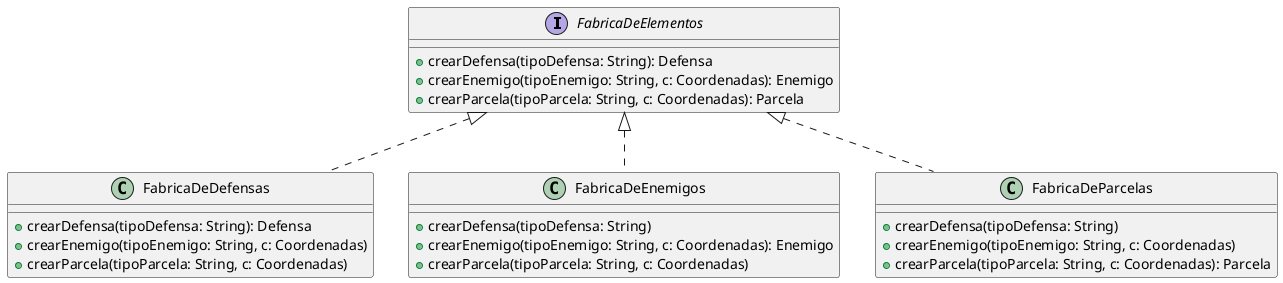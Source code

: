 @startuml
'https://plantuml.com/class-diagram

interface FabricaDeElementos {
+ crearDefensa(tipoDefensa: String): Defensa
+ crearEnemigo(tipoEnemigo: String, c: Coordenadas): Enemigo
+ crearParcela(tipoParcela: String, c: Coordenadas): Parcela
}

class FabricaDeDefensas{
+ crearDefensa(tipoDefensa: String): Defensa
+ crearEnemigo(tipoEnemigo: String, c: Coordenadas)
+ crearParcela(tipoParcela: String, c: Coordenadas)
}

class FabricaDeEnemigos{
+ crearDefensa(tipoDefensa: String)
+ crearEnemigo(tipoEnemigo: String, c: Coordenadas): Enemigo
+ crearParcela(tipoParcela: String, c: Coordenadas)
}

class FabricaDeParcelas{
+ crearDefensa(tipoDefensa: String)
+ crearEnemigo(tipoEnemigo: String, c: Coordenadas)
+ crearParcela(tipoParcela: String, c: Coordenadas): Parcela
}

FabricaDeElementos <|.. FabricaDeDefensas
FabricaDeElementos <|.. FabricaDeEnemigos
FabricaDeElementos <|.. FabricaDeParcelas

@enduml